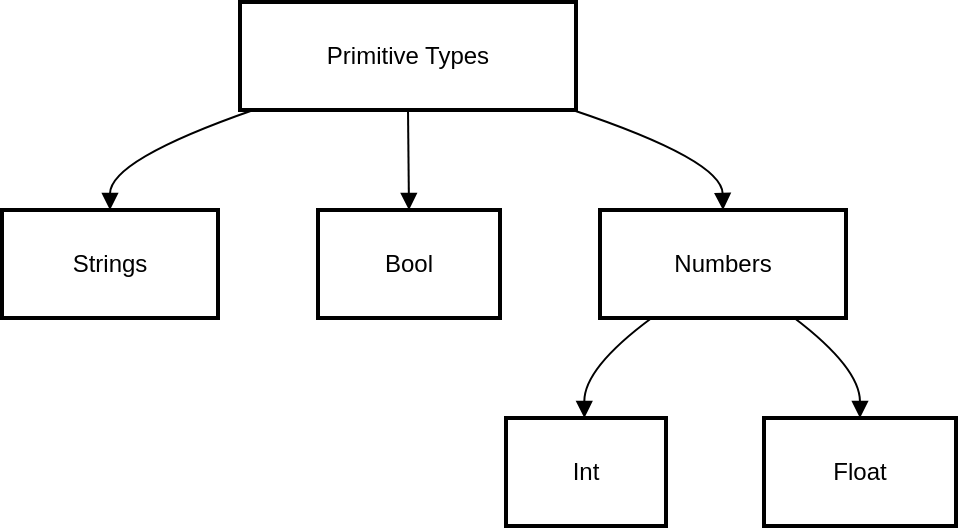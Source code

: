 <mxGraphModel><root><mxCell id="0"/><mxCell id="1" parent="0"/><mxCell id="2" value="Primitive Types" style="whiteSpace=wrap;strokeWidth=2;" vertex="1" parent="1"><mxGeometry x="127" y="8" width="168" height="54" as="geometry"/></mxCell><mxCell id="3" value="Strings" style="whiteSpace=wrap;strokeWidth=2;" vertex="1" parent="1"><mxGeometry x="8" y="112" width="108" height="54" as="geometry"/></mxCell><mxCell id="4" value="Bool" style="whiteSpace=wrap;strokeWidth=2;" vertex="1" parent="1"><mxGeometry x="166" y="112" width="91" height="54" as="geometry"/></mxCell><mxCell id="5" value="Numbers" style="whiteSpace=wrap;strokeWidth=2;" vertex="1" parent="1"><mxGeometry x="307" y="112" width="123" height="54" as="geometry"/></mxCell><mxCell id="6" value="Int" style="whiteSpace=wrap;strokeWidth=2;" vertex="1" parent="1"><mxGeometry x="260" y="216" width="80" height="54" as="geometry"/></mxCell><mxCell id="7" value="Float" style="whiteSpace=wrap;strokeWidth=2;" vertex="1" parent="1"><mxGeometry x="389" y="216" width="96" height="54" as="geometry"/></mxCell><mxCell id="8" value="" style="curved=1;startArrow=none;endArrow=block;exitX=0.04;exitY=1;entryX=0.5;entryY=0;" edge="1" parent="1" source="2" target="3"><mxGeometry relative="1" as="geometry"><Array as="points"><mxPoint x="62" y="87"/></Array></mxGeometry></mxCell><mxCell id="9" value="" style="curved=1;startArrow=none;endArrow=block;exitX=0.5;exitY=1;entryX=0.5;entryY=0;" edge="1" parent="1" source="2" target="4"><mxGeometry relative="1" as="geometry"><Array as="points"/></mxGeometry></mxCell><mxCell id="10" value="" style="curved=1;startArrow=none;endArrow=block;exitX=0.99;exitY=1;entryX=0.5;entryY=0;" edge="1" parent="1" source="2" target="5"><mxGeometry relative="1" as="geometry"><Array as="points"><mxPoint x="368" y="87"/></Array></mxGeometry></mxCell><mxCell id="11" value="" style="curved=1;startArrow=none;endArrow=block;exitX=0.21;exitY=1;entryX=0.49;entryY=0;" edge="1" parent="1" source="5" target="6"><mxGeometry relative="1" as="geometry"><Array as="points"><mxPoint x="299" y="191"/></Array></mxGeometry></mxCell><mxCell id="12" value="" style="curved=1;startArrow=none;endArrow=block;exitX=0.79;exitY=1;entryX=0.5;entryY=0;" edge="1" parent="1" source="5" target="7"><mxGeometry relative="1" as="geometry"><Array as="points"><mxPoint x="437" y="191"/></Array></mxGeometry></mxCell></root></mxGraphModel>